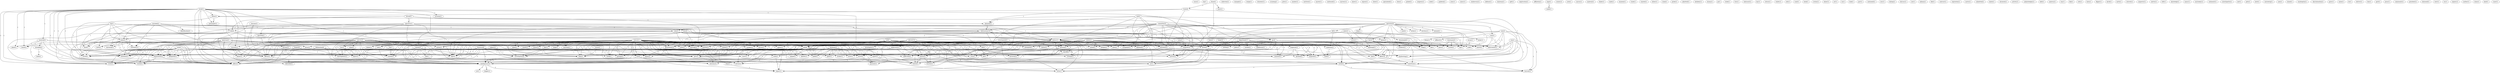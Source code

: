 digraph G {
  warn [ label="warn(1)" ];
  tip [ label="tip(1)" ];
  israel [ label="israel(1)" ];
  letter [ label="letter(2)" ];
  newspaper [ label="newspaper(1)" ];
  occasion [ label="occasion(1)" ];
  received [ label="received(2)" ];
  told [ label="told(4)" ];
  plane [ label="plane(1)" ];
  anti [ label="anti(6)" ];
  recounts [ label="recounts(1)" ];
  denies [ label="denies(1)" ];
  board [ label="board(1)" ];
  sentiment [ label="sentiment(1)" ];
  activist [ label="activist(2)" ];
  record [ label="record(1)" ];
  official [ label="official(2)" ];
  kept [ label="kept(3)" ];
  wrote [ label="wrote(1)" ];
  office [ label="office(3)" ];
  collection [ label="collection(1)" ];
  example [ label="example(1)" ];
  resign [ label="resign(1)" ];
  volunteer [ label="volunteer(1)" ];
  scumbag [ label="scumbag(1)" ];
  gritz [ label="gritz(1)" ];
  number [ label="number(1)" ];
  institute [ label="institute(1)" ];
  master [ label="master(1)" ];
  continued [ label="continued(1)" ];
  mystery [ label="mystery(1)" ];
  knew [ label="knew(1)" ];
  operation [ label="operation(4)" ];
  help [ label="help(1)" ];
  left [ label="left(1)" ];
  used [ label="used(1)" ];
  writer [ label="writer(1)" ];
  man [ label="man(2)" ];
  code [ label="code(3)" ];
  territory [ label="territory(1)" ];
  phone [ label="phone(2)" ];
  seemed [ label="seemed(1)" ];
  group [ label="group(5)" ];
  wing [ label="wing(2)" ];
  network [ label="network(3)" ];
  staff [ label="staff(1)" ];
  infiltrated [ label="infiltrated(2)" ];
  espionage [ label="espionage(1)" ];
  line [ label="line(1)" ];
  tap [ label="tap(1)" ];
  message [ label="message(2)" ];
  expose [ label="expose(1)" ];
  client [ label="client(1)" ];
  specialized [ label="specialized(1)" ];
  case [ label="case(2)" ];
  affidavit [ label="affidavit(1)" ];
  felony [ label="felony(1)" ];
  law [ label="law(3)" ];
  search [ label="search(1)" ];
  noted [ label="noted(2)" ];
  enforcement [ label="enforcement(1)" ];
  warrant [ label="warrant(1)" ];
  officer [ label="officer(3)" ];
  constitute [ label="constitute(1)" ];
  target [ label="target(3)" ];
  item [ label="item(1)" ];
  picked [ label="picked(1)" ];
  included [ label="included(2)" ];
  name [ label="name(3)" ];
  information [ label="information(10)" ];
  identification [ label="identification(2)" ];
  stationery [ label="stationery(1)" ];
  birth [ label="birth(1)" ];
  discharge [ label="discharge(1)" ];
  driver [ label="driver(3)" ];
  congress [ label="congress(1)" ];
  seek [ label="seek(1)" ];
  found [ label="found(1)" ];
  share [ label="share(1)" ];
  trash [ label="trash(4)" ];
  computer [ label="computer(3)" ];
  paddock [ label="paddock(1)" ];
  army [ label="army(1)" ];
  moved [ label="moved(2)" ];
  operative [ label="operative(1)" ];
  spy [ label="spy(6)" ];
  intelligence [ label="intelligence(10)" ];
  position [ label="position(1)" ];
  salary [ label="salary(1)" ];
  rendezvous [ label="rendezvous(1)" ];
  defense [ label="defense(1)" ];
  chairman [ label="chairman(1)" ];
  split [ label="split(1)" ];
  registration [ label="registration(1)" ];
  affiliation [ label="affiliation(1)" ];
  yigal [ label="yigal(1)" ];
  made [ label="made(1)" ];
  county [ label="county(2)" ];
  subject [ label="subject(2)" ];
  investigation [ label="investigation(4)" ];
  department [ label="department(7)" ];
  spokesman [ label="spokesman(1)" ];
  comment [ label="comment(1)" ];
  nothing [ label="nothing(1)" ];
  policy [ label="policy(1)" ];
  worked [ label="worked(1)" ];
  cooperate [ label="cooperate(2)" ];
  comment [ label="comment(1)" ];
  contact [ label="contact(1)" ];
  declined [ label="declined(2)" ];
  terrorism [ label="terrorism(1)" ];
  sheriff [ label="sheriff(4)" ];
  work [ label="work(2)" ];
  expert [ label="expert(1)" ];
  york [ label="york(1)" ];
  caucus [ label="caucus(1)" ];
  material [ label="material(1)" ];
  locker [ label="locker(1)" ];
  police [ label="police(21)" ];
  briefcase [ label="briefcase(2)" ];
  finder [ label="finder(1)" ];
  haifa [ label="haifa(1)" ];
  examine [ label="examine(1)" ];
  trade [ label="trade(1)" ];
  evidence [ label="evidence(1)" ];
  magazine [ label="magazine(1)" ];
  seized [ label="seized(1)" ];
  act [ label="act(1)" ];
  wanted [ label="wanted(1)" ];
  father [ label="father(1)" ];
  cloak [ label="cloak(1)" ];
  probe [ label="probe(1)" ];
  admitted [ label="admitted(1)" ];
  berkeley [ label="berkeley(1)" ];
  drama [ label="drama(1)" ];
  go [ label="go(1)" ];
  obtained [ label="obtained(1)" ];
  extremist [ label="extremist(2)" ];
  handwriting [ label="handwriting(1)" ];
  week [ label="week(1)" ];
  tutu [ label="tutu(1)" ];
  holocaust [ label="holocaust(1)" ];
  bay [ label="bay(1)" ];
  operated [ label="operated(1)" ];
  undercover [ label="undercover(1)" ];
  nation [ label="nation(2)" ];
  fact [ label="fact(2)" ];
  scandal [ label="scandal(1)" ];
  keep [ label="keep(2)" ];
  return [ label="return(1)" ];
  reality [ label="reality(1)" ];
  mid [ label="mid(2)" ];
  solve [ label="solve(1)" ];
  synagogue [ label="synagogue(1)" ];
  helped [ label="helped(1)" ];
  rep [ label="rep(2)" ];
  head [ label="head(1)" ];
  delegation [ label="delegation(1)" ];
  organization [ label="organization(2)" ];
  visited [ label="visited(1)" ];
  edu [ label="edu(1)" ];
  point [ label="point(2)" ];
  threatened [ label="threatened(2)" ];
  arrow [ label="arrow(1)" ];
  kill [ label="kill(1)" ];
  shotgun [ label="shotgun(1)" ];
  skinhead [ label="skinhead(1)" ];
  suall [ label="suall(1)" ];
  book [ label="book(1)" ];
  irwinn [ label="irwinn(1)" ];
  elmer [ label="elmer(1)" ];
  center [ label="center(2)" ];
  attempted [ label="attempted(1)" ];
  revenge [ label="revenge(1)" ];
  job [ label="job(1)" ];
  rival [ label="rival(1)" ];
  misuse [ label="misuse(1)" ];
  incident [ label="incident(1)" ];
  art [ label="art(1)" ];
  cia [ label="cia(1)" ];
  took [ label="took(1)" ];
  part [ label="part(1)" ];
  contained [ label="contained(1)" ];
  area [ label="area(2)" ];
  became [ label="became(2)" ];
  division [ label="division(2)" ];
  time [ label="time(4)" ];
  cory [ label="cory(1)" ];
  bishop [ label="bishop(1)" ];
  discuss [ label="discuss(1)" ];
  use [ label="use(1)" ];
  hate [ label="hate(2)" ];
  indiana [ label="indiana(1)" ];
  fled [ label="fled(1)" ];
  committee [ label="committee(3)" ];
  license [ label="license(2)" ];
  vehicle [ label="vehicle(1)" ];
  gave [ label="gave(3)" ];
  contract [ label="contract(1)" ];
  reputation [ label="reputation(1)" ];
  castro [ label="castro(1)" ];
  system [ label="system(1)" ];
  learn [ label="learn(1)" ];
  secret [ label="secret(2)" ];
  garbage [ label="garbage(2)" ];
  shredded [ label="shredded(2)" ];
  report [ label="report(2)" ];
  submitted [ label="submitted(1)" ];
  house [ label="house(2)" ];
  death [ label="death(1)" ];
  chronicle [ label="chronicle(1)" ];
  culled [ label="culled(1)" ];
  sold [ label="sold(2)" ];
  hood [ label="hood(1)" ];
  racist [ label="racist(1)" ];
  government [ label="government(3)" ];
  activity [ label="activity(1)" ];
  acknowledges [ label="acknowledges(1)" ];
  write [ label="write(1)" ];
  belli [ label="belli(1)" ];
  america [ label="america(1)" ];
  way [ label="way(1)" ];
  fink [ label="fink(1)" ];
  roth [ label="roth(1)" ];
  farm [ label="farm(1)" ];
  flipper [ label="flipper(1)" ];
  thoroughness [ label="thoroughness(1)" ];
  enjoys [ label="enjoys(1)" ];
  hochman [ label="hochman(2)" ];
  identity [ label="identity(1)" ];
  payment [ label="payment(1)" ];
  attorney [ label="attorney(3)" ];
  worker [ label="worker(1)" ];
  dealer [ label="dealer(1)" ];
  david [ label="david(1)" ];
  investigated [ label="investigated(2)" ];
  earth [ label="earth(1)" ];
  appear [ label="appear(1)" ];
  violate [ label="violate(1)" ];
  talked [ label="talked(1)" ];
  hotel [ label="hotel(1)" ];
  rewrote [ label="rewrote(1)" ];
  resistance [ label="resistance(2)" ];
  american [ label="american(1)" ];
  bullock [ label="bullock(25)" ];
  wealth [ label="wealth(1)" ];
  insists [ label="insists(1)" ];
  tells [ label="tells(1)" ];
  fraction [ label="fraction(1)" ];
  range [ label="range(1)" ];
  world [ label="world(1)" ];
  san [ label="san(4)" ];
  searched [ label="searched(1)" ];
  began [ label="began(2)" ];
  adl [ label="adl(9)" ];
  investigator [ label="investigator(1)" ];
  ron [ label="ron(2)" ];
  added [ label="added(1)" ];
  agent [ label="agent(1)" ];
  court [ label="court(1)" ];
  inspector [ label="inspector(1)" ];
  arab [ label="arab(3)" ];
  melvin [ label="melvin(1)" ];
  wife [ label="wife(1)" ];
  jewish [ label="jewish(2)" ];
  self [ label="self(1)" ];
  gerard [ label="gerard(14)" ];
  fall [ label="fall(1)" ];
  gurvitz [ label="gurvitz(5)" ];
  called [ label="called(1)" ];
  debriefed [ label="debriefed(1)" ];
  knowledge [ label="knowledge(1)" ];
  nancy [ label="nancy(1)" ];
  arab [ label="arab(1)" ];
  mccloskey [ label="mccloskey(1)" ];
  columnist [ label="columnist(1)" ];
  investigative [ label="investigative(1)" ];
  met [ label="met(1)" ];
  pete [ label="pete(1)" ];
  francisco [ label="francisco(9)" ];
  herb [ label="herb(1)" ];
  eavesdrop [ label="eavesdrop(1)" ];
  israel [ label="israel(1)" ];
  caen [ label="caen(1)" ];
  bullock [ label="bullock(1)" ];
  island [ label="island(1)" ];
  defamation [ label="defamation(8)" ];
  washington [ label="washington(1)" ];
  air [ label="air(1)" ];
  dagger [ label="dagger(1)" ];
  discrimination [ label="discrimination(1)" ];
  party [ label="party(1)" ];
  union [ label="union(1)" ];
  bo [ label="bo(1)" ];
  diego [ label="diego(1)" ];
  aryan [ label="aryan(2)" ];
  league [ label="league(9)" ];
  district [ label="district(1)" ];
  tom [ label="tom(1)" ];
  april [ label="april(1)" ];
  jesus [ label="jesus(1)" ];
  communist [ label="communist(1)" ];
  president [ label="president(1)" ];
  desmond [ label="desmond(1)" ];
  fbi [ label="fbi(7)" ];
  west [ label="west(1)" ];
  bruce [ label="bruce(2)" ];
  roy [ label="roy(1)" ];
  inquiry [ label="inquiry(1)" ];
  mother [ label="mother(1)" ];
  islam [ label="islam(1)" ];
  kind [ label="kind(1)" ];
  coast [ label="coast(1)" ];
  israel -> letter [ label="1" ];
  israel -> newspaper [ label="1" ];
  israel -> occasion [ label="1" ];
  israel -> received [ label="1" ];
  israel -> told [ label="1" ];
  israel -> plane [ label="1" ];
  israel -> anti [ label="1" ];
  israel -> recounts [ label="1" ];
  israel -> denies [ label="1" ];
  israel -> board [ label="1" ];
  israel -> sentiment [ label="1" ];
  israel -> activist [ label="1" ];
  israel -> record [ label="1" ];
  israel -> official [ label="1" ];
  israel -> kept [ label="1" ];
  israel -> wrote [ label="1" ];
  israel -> office [ label="1" ];
  operation -> help [ label="1" ];
  operation -> left [ label="1" ];
  operation -> used [ label="1" ];
  operation -> writer [ label="1" ];
  operation -> man [ label="1" ];
  operation -> code [ label="1" ];
  operation -> territory [ label="1" ];
  operation -> phone [ label="1" ];
  operation -> seemed [ label="1" ];
  operation -> group [ label="1" ];
  operation -> wing [ label="1" ];
  operation -> network [ label="1" ];
  operation -> staff [ label="1" ];
  operation -> infiltrated [ label="1" ];
  operation -> espionage [ label="1" ];
  operation -> line [ label="1" ];
  operation -> tap [ label="1" ];
  operation -> message [ label="1" ];
  case -> affidavit [ label="1" ];
  case -> felony [ label="1" ];
  case -> law [ label="1" ];
  case -> search [ label="1" ];
  case -> noted [ label="1" ];
  case -> enforcement [ label="1" ];
  case -> warrant [ label="1" ];
  case -> officer [ label="1" ];
  case -> constitute [ label="1" ];
  target -> group [ label="1" ];
  included -> name [ label="1" ];
  included -> information [ label="1" ];
  included -> identification [ label="1" ];
  included -> stationery [ label="1" ];
  included -> birth [ label="1" ];
  included -> official [ label="1" ];
  included -> discharge [ label="1" ];
  included -> driver [ label="1" ];
  found -> share [ label="1" ];
  found -> trash [ label="1" ];
  found -> computer [ label="1" ];
  moved -> operative [ label="1" ];
  moved -> spy [ label="1" ];
  moved -> told [ label="1" ];
  moved -> intelligence [ label="1" ];
  moved -> position [ label="1" ];
  yigal -> made [ label="1" ];
  subject -> investigation [ label="1" ];
  department -> spokesman [ label="1" ];
  department -> comment [ label="2" ];
  department -> nothing [ label="1" ];
  department -> policy [ label="2" ];
  department -> worked [ label="2" ];
  department -> cooperate [ label="2" ];
  department -> comment [ label="2" ];
  department -> anti [ label="2" ];
  department -> contact [ label="1" ];
  department -> officer [ label="2" ];
  department -> declined [ label="2" ];
  department -> terrorism [ label="2" ];
  department -> investigation [ label="2" ];
  department -> sheriff [ label="2" ];
  department -> work [ label="2" ];
  department -> intelligence [ label="2" ];
  department -> expert [ label="2" ];
  left -> locker [ label="1" ];
  left -> group [ label="1" ];
  left -> police [ label="1" ];
  left -> wing [ label="1" ];
  left -> briefcase [ label="1" ];
  law -> evidence [ label="1" ];
  law -> group [ label="1" ];
  law -> computer [ label="1" ];
  law -> search [ label="1" ];
  law -> noted [ label="1" ];
  law -> enforcement [ label="1" ];
  law -> magazine [ label="1" ];
  law -> warrant [ label="1" ];
  law -> officer [ label="1" ];
  law -> activist [ label="1" ];
  law -> seized [ label="1" ];
  law -> kept [ label="1" ];
  law -> act [ label="1" ];
  law -> constitute [ label="1" ];
  trash -> letter [ label="1" ];
  trash -> obtained [ label="1" ];
  trash -> extremist [ label="1" ];
  trash -> handwriting [ label="1" ];
  letter -> newspaper [ label="1" ];
  letter -> obtained [ label="1" ];
  letter -> sentiment [ label="1" ];
  operative -> operated [ label="1" ];
  operative -> told [ label="1" ];
  operative -> police [ label="1" ];
  operative -> network [ label="1" ];
  operative -> undercover [ label="1" ];
  operative -> nation [ label="1" ];
  operative -> fact [ label="1" ];
  operative -> scandal [ label="1" ];
  operative -> keep [ label="1" ];
  mid -> obtained [ label="1" ];
  mid -> spy [ label="1" ];
  mid -> police [ label="1" ];
  mid -> extremist [ label="1" ];
  mid -> solve [ label="1" ];
  mid -> synagogue [ label="1" ];
  mid -> handwriting [ label="1" ];
  mid -> helped [ label="1" ];
  rep -> name [ label="1" ];
  rep -> code [ label="1" ];
  rep -> information [ label="1" ];
  rep -> computer [ label="1" ];
  rep -> head [ label="1" ];
  rep -> delegation [ label="1" ];
  rep -> organization [ label="1" ];
  rep -> visited [ label="1" ];
  rep -> office [ label="1" ];
  point -> threatened [ label="1" ];
  point -> arrow [ label="1" ];
  point -> kill [ label="1" ];
  point -> shotgun [ label="1" ];
  point -> skinhead [ label="1" ];
  center -> group [ label="1" ];
  center -> computer [ label="1" ];
  center -> network [ label="1" ];
  center -> attempted [ label="1" ];
  center -> revenge [ label="1" ];
  center -> magazine [ label="1" ];
  center -> job [ label="1" ];
  center -> activist [ label="1" ];
  center -> rival [ label="1" ];
  center -> seized [ label="1" ];
  center -> intelligence [ label="1" ];
  center -> misuse [ label="1" ];
  center -> kept [ label="1" ];
  center -> act [ label="1" ];
  center -> incident [ label="1" ];
  area -> computer [ label="1" ];
  became -> name [ label="1" ];
  became -> division [ label="1" ];
  became -> time [ label="1" ];
  became -> police [ label="1" ];
  became -> intelligence [ label="1" ];
  obtained -> information [ label="1" ];
  man -> staff [ label="1" ];
  hate -> group [ label="1" ];
  name -> head [ label="1" ];
  name -> stationery [ label="1" ];
  name -> birth [ label="1" ];
  name -> delegation [ label="1" ];
  name -> organization [ label="1" ];
  name -> official [ label="1" ];
  name -> visited [ label="1" ];
  name -> discharge [ label="1" ];
  name -> office [ label="1" ];
  committee -> information [ label="2" ];
  committee -> group [ label="2" ];
  committee -> computer [ label="2" ];
  committee -> police [ label="1" ];
  committee -> license [ label="1" ];
  committee -> vehicle [ label="1" ];
  committee -> magazine [ label="1" ];
  committee -> activist [ label="1" ];
  committee -> gave [ label="1" ];
  committee -> seized [ label="1" ];
  committee -> kept [ label="1" ];
  committee -> act [ label="1" ];
  committee -> driver [ label="1" ];
  code -> phone [ label="1" ];
  code -> group [ label="1" ];
  code -> wing [ label="1" ];
  code -> head [ label="1" ];
  code -> network [ label="1" ];
  code -> delegation [ label="1" ];
  code -> organization [ label="1" ];
  code -> visited [ label="1" ];
  code -> tap [ label="1" ];
  code -> message [ label="1" ];
  code -> office [ label="1" ];
  phone -> group [ label="1" ];
  phone -> wing [ label="1" ];
  phone -> network [ label="1" ];
  phone -> system [ label="1" ];
  phone -> learn [ label="1" ];
  spy -> group [ label="1" ];
  spy -> wing [ label="1" ];
  spy -> secret [ label="1" ];
  spy -> staff [ label="1" ];
  spy -> infiltrated [ label="1" ];
  spy -> espionage [ label="1" ];
  spy -> garbage [ label="1" ];
  spy -> line [ label="1" ];
  received -> plane [ label="1" ];
  received -> shredded [ label="1" ];
  received -> report [ label="1" ];
  received -> board [ label="1" ];
  received -> activist [ label="1" ];
  received -> office [ label="1" ];
  operated -> house [ label="1" ];
  information -> group [ label="1" ];
  information -> police [ label="1" ];
  information -> extremist [ label="1" ];
  information -> anti [ label="1" ];
  information -> culled [ label="1" ];
  information -> sold [ label="1" ];
  information -> hood [ label="1" ];
  information -> racist [ label="1" ];
  information -> government [ label="1" ];
  cooperate -> comment [ label="1" ];
  cooperate -> declined [ label="1" ];
  group -> magazine [ label="1" ];
  group -> activist [ label="1" ];
  group -> write [ label="1" ];
  group -> act [ label="1" ];
  computer -> magazine [ label="1" ];
  computer -> activist [ label="1" ];
  computer -> kept [ label="1" ];
  computer -> act [ label="1" ];
  threatened -> wing [ label="1" ];
  threatened -> kill [ label="1" ];
  division -> thoroughness [ label="1" ];
  division -> enjoys [ label="1" ];
  hochman -> secret [ label="1" ];
  hochman -> identity [ label="1" ];
  hochman -> payment [ label="1" ];
  hochman -> attorney [ label="1" ];
  hochman -> worker [ label="1" ];
  hochman -> keep [ label="1" ];
  told -> police [ label="2" ];
  told -> anti [ label="1" ];
  told -> sentiment [ label="1" ];
  told -> record [ label="1" ];
  told -> kept [ label="1" ];
  told -> wrote [ label="1" ];
  told -> office [ label="1" ];
  time -> police [ label="2" ];
  time -> house [ label="1" ];
  time -> dealer [ label="1" ];
  time -> system [ label="1" ];
  time -> intelligence [ label="1" ];
  time -> learn [ label="1" ];
  time -> message [ label="1" ];
  investigated -> anti [ label="1" ];
  investigated -> write [ label="1" ];
  police -> wing [ label="1" ];
  police -> extremist [ label="2" ];
  police -> network [ label="1" ];
  police -> nation [ label="1" ];
  police -> comment [ label="1" ];
  police -> anti [ label="1" ];
  police -> search [ label="1" ];
  police -> license [ label="1" ];
  police -> solve [ label="2" ];
  police -> vehicle [ label="1" ];
  police -> noted [ label="1" ];
  police -> enforcement [ label="1" ];
  police -> synagogue [ label="2" ];
  police -> appear [ label="1" ];
  police -> warrant [ label="1" ];
  police -> violate [ label="1" ];
  police -> handwriting [ label="2" ];
  police -> officer [ label="4" ];
  police -> declined [ label="1" ];
  police -> terrorism [ label="1" ];
  police -> rival [ label="1" ];
  police -> gave [ label="2" ];
  police -> investigation [ label="1" ];
  police -> sheriff [ label="1" ];
  police -> work [ label="1" ];
  police -> intelligence [ label="5" ];
  police -> talked [ label="1" ];
  police -> driver [ label="1" ];
  police -> scandal [ label="1" ];
  police -> expert [ label="1" ];
  police -> constitute [ label="1" ];
  extremist -> handwriting [ label="1" ];
  extremist -> racist [ label="1" ];
  network -> revenge [ label="1" ];
  network -> job [ label="1" ];
  network -> rival [ label="1" ];
  shredded -> hotel [ label="1" ];
  shredded -> office [ label="1" ];
  resistance -> system [ label="1" ];
  resistance -> learn [ label="1" ];
  resistance -> tap [ label="1" ];
  american -> anti [ label="1" ];
  american -> license [ label="1" ];
  american -> vehicle [ label="1" ];
  american -> stationery [ label="1" ];
  american -> magazine [ label="1" ];
  american -> sentiment [ label="1" ];
  american -> activist [ label="1" ];
  american -> birth [ label="1" ];
  american -> gave [ label="1" ];
  american -> seized [ label="1" ];
  american -> delegation [ label="1" ];
  american -> record [ label="1" ];
  american -> organization [ label="1" ];
  american -> official [ label="1" ];
  american -> visited [ label="1" ];
  american -> kept [ label="2" ];
  american -> discharge [ label="1" ];
  american -> act [ label="1" ];
  american -> driver [ label="2" ];
  american -> wrote [ label="1" ];
  american -> office [ label="2" ];
  bullock -> nation [ label="1" ];
  bullock -> comment [ label="1" ];
  bullock -> anti [ label="1" ];
  bullock -> secret [ label="1" ];
  bullock -> house [ label="1" ];
  bullock -> license [ label="1" ];
  bullock -> wealth [ label="1" ];
  bullock -> insists [ label="1" ];
  bullock -> report [ label="2" ];
  bullock -> noted [ label="1" ];
  bullock -> dealer [ label="1" ];
  bullock -> magazine [ label="1" ];
  bullock -> appear [ label="1" ];
  bullock -> violate [ label="1" ];
  bullock -> tells [ label="1" ];
  bullock -> identity [ label="1" ];
  bullock -> fraction [ label="1" ];
  bullock -> payment [ label="1" ];
  bullock -> culled [ label="1" ];
  bullock -> activist [ label="1" ];
  bullock -> sold [ label="2" ];
  bullock -> write [ label="1" ];
  bullock -> gave [ label="1" ];
  bullock -> range [ label="1" ];
  bullock -> investigation [ label="1" ];
  bullock -> seized [ label="1" ];
  bullock -> garbage [ label="1" ];
  bullock -> intelligence [ label="3" ];
  bullock -> talked [ label="1" ];
  bullock -> attorney [ label="2" ];
  bullock -> position [ label="1" ];
  bullock -> official [ label="1" ];
  bullock -> kept [ label="1" ];
  bullock -> act [ label="1" ];
  bullock -> world [ label="1" ];
  bullock -> driver [ label="1" ];
  bullock -> tap [ label="1" ];
  bullock -> san [ label="1" ];
  bullock -> message [ label="1" ];
  bullock -> government [ label="2" ];
  bullock -> office [ label="1" ];
  bullock -> scandal [ label="1" ];
  bullock -> searched [ label="1" ];
  bullock -> began [ label="1" ];
  bullock -> keep [ label="1" ];
  undercover -> secret [ label="1" ];
  undercover -> infiltrated [ label="1" ];
  undercover -> garbage [ label="1" ];
  adl -> anti [ label="1" ];
  adl -> attempted [ label="1" ];
  adl -> license [ label="1" ];
  adl -> revenge [ label="1" ];
  adl -> vehicle [ label="1" ];
  adl -> contact [ label="1" ];
  adl -> fact [ label="2" ];
  adl -> kill [ label="1" ];
  adl -> job [ label="1" ];
  adl -> staff [ label="1" ];
  adl -> shotgun [ label="1" ];
  adl -> sentiment [ label="1" ];
  adl -> investigator [ label="1" ];
  adl -> infiltrated [ label="2" ];
  adl -> rival [ label="1" ];
  adl -> gave [ label="1" ];
  adl -> espionage [ label="1" ];
  adl -> thoroughness [ label="1" ];
  adl -> intelligence [ label="3" ];
  adl -> record [ label="1" ];
  adl -> position [ label="1" ];
  adl -> misuse [ label="1" ];
  adl -> kept [ label="1" ];
  adl -> driver [ label="1" ];
  adl -> wrote [ label="1" ];
  adl -> skinhead [ label="1" ];
  adl -> office [ label="1" ];
  adl -> enjoys [ label="1" ];
  adl -> began [ label="1" ];
  adl -> keep [ label="1" ];
  adl -> incident [ label="1" ];
  nation -> report [ label="1" ];
  nation -> intelligence [ label="1" ];
  nation -> office [ label="1" ];
  ron -> search [ label="1" ];
  ron -> noted [ label="1" ];
  ron -> enforcement [ label="1" ];
  ron -> warrant [ label="1" ];
  ron -> officer [ label="1" ];
  ron -> constitute [ label="1" ];
  anti -> secret [ label="1" ];
  anti -> license [ label="1" ];
  anti -> report [ label="1" ];
  anti -> vehicle [ label="1" ];
  anti -> added [ label="1" ];
  anti -> officer [ label="2" ];
  anti -> denies [ label="1" ];
  anti -> agent [ label="1" ];
  anti -> sentiment [ label="1" ];
  anti -> terrorism [ label="1" ];
  anti -> court [ label="1" ];
  anti -> gave [ label="1" ];
  anti -> investigation [ label="1" ];
  anti -> racist [ label="2" ];
  anti -> garbage [ label="1" ];
  anti -> intelligence [ label="1" ];
  anti -> official [ label="1" ];
  anti -> driver [ label="1" ];
  anti -> wrote [ label="1" ];
  anti -> office [ label="1" ];
  anti -> scandal [ label="1" ];
  anti -> expert [ label="1" ];
  secret -> payment [ label="1" ];
  secret -> attorney [ label="1" ];
  arab -> license [ label="1" ];
  arab -> vehicle [ label="1" ];
  arab -> sentiment [ label="1" ];
  arab -> gave [ label="1" ];
  arab -> delegation [ label="1" ];
  arab -> record [ label="1" ];
  arab -> organization [ label="1" ];
  arab -> visited [ label="1" ];
  arab -> kept [ label="1" ];
  arab -> driver [ label="1" ];
  arab -> wrote [ label="1" ];
  arab -> office [ label="2" ];
  license -> vehicle [ label="1" ];
  license -> fraction [ label="1" ];
  jewish -> self [ label="1" ];
  jewish -> infiltrated [ label="1" ];
  jewish -> rival [ label="1" ];
  jewish -> racist [ label="1" ];
  jewish -> delegation [ label="1" ];
  jewish -> organization [ label="2" ];
  jewish -> visited [ label="1" ];
  jewish -> office [ label="1" ];
  jewish -> began [ label="1" ];
  report -> noted [ label="1" ];
  report -> write [ label="1" ];
  report -> office [ label="1" ];
  gerard -> fall [ label="1" ];
  gerard -> noted [ label="1" ];
  gerard -> added [ label="1" ];
  gerard -> officer [ label="1" ];
  gerard -> agent [ label="1" ];
  gerard -> briefcase [ label="1" ];
  gerard -> fraction [ label="1" ];
  gerard -> sold [ label="1" ];
  gerard -> write [ label="1" ];
  gerard -> court [ label="1" ];
  gerard -> gave [ label="4" ];
  gerard -> investigation [ label="1" ];
  gerard -> intelligence [ label="3" ];
  gerard -> official [ label="1" ];
  gerard -> kept [ label="1" ];
  gerard -> driver [ label="2" ];
  gerard -> government [ label="2" ];
  gerard -> began [ label="1" ];
  noted -> warrant [ label="1" ];
  noted -> write [ label="1" ];
  gurvitz -> recounts [ label="1" ];
  gurvitz -> fact [ label="1" ];
  gurvitz -> denies [ label="1" ];
  gurvitz -> board [ label="1" ];
  gurvitz -> job [ label="2" ];
  gurvitz -> declined [ label="1" ];
  gurvitz -> activist [ label="1" ];
  gurvitz -> rival [ label="3" ];
  gurvitz -> called [ label="1" ];
  gurvitz -> intelligence [ label="4" ];
  gurvitz -> official [ label="2" ];
  gurvitz -> debriefed [ label="1" ];
  gurvitz -> misuse [ label="2" ];
  gurvitz -> scandal [ label="1" ];
  gurvitz -> keep [ label="1" ];
  gurvitz -> incident [ label="2" ];
  fact -> thoroughness [ label="1" ];
  fact -> intelligence [ label="1" ];
  fact -> enjoys [ label="1" ];
  fact -> keep [ label="1" ];
  officer -> constitute [ label="1" ];
  arab -> sentiment [ label="1" ];
  arab -> gave [ label="1" ];
  arab -> delegation [ label="1" ];
  arab -> record [ label="1" ];
  arab -> organization [ label="1" ];
  arab -> visited [ label="1" ];
  arab -> kept [ label="1" ];
  arab -> driver [ label="1" ];
  arab -> wrote [ label="1" ];
  arab -> office [ label="2" ];
  briefcase -> hood [ label="1" ];
  sold -> intelligence [ label="1" ];
  sold -> official [ label="1" ];
  francisco -> court [ label="1" ];
  francisco -> gave [ label="1" ];
  francisco -> investigation [ label="1" ];
  francisco -> work [ label="1" ];
  francisco -> intelligence [ label="2" ];
  francisco -> delegation [ label="1" ];
  francisco -> record [ label="1" ];
  francisco -> attorney [ label="1" ];
  francisco -> organization [ label="1" ];
  francisco -> line [ label="1" ];
  francisco -> helped [ label="1" ];
  francisco -> visited [ label="1" ];
  francisco -> kept [ label="1" ];
  francisco -> world [ label="1" ];
  francisco -> wrote [ label="1" ];
  francisco -> office [ label="3" ];
  francisco -> constitute [ label="1" ];
  gave -> intelligence [ label="1" ];
  gave -> driver [ label="1" ];
  israel -> record [ label="1" ];
  israel -> official [ label="1" ];
  israel -> kept [ label="1" ];
  israel -> wrote [ label="1" ];
  israel -> office [ label="1" ];
  investigation -> intelligence [ label="1" ];
  bullock -> garbage [ label="1" ];
  bullock -> intelligence [ label="3" ];
  bullock -> talked [ label="1" ];
  bullock -> attorney [ label="2" ];
  bullock -> position [ label="1" ];
  bullock -> official [ label="1" ];
  bullock -> kept [ label="1" ];
  bullock -> act [ label="1" ];
  bullock -> world [ label="1" ];
  bullock -> driver [ label="1" ];
  bullock -> tap [ label="1" ];
  bullock -> san [ label="1" ];
  bullock -> message [ label="1" ];
  bullock -> government [ label="2" ];
  bullock -> office [ label="1" ];
  bullock -> scandal [ label="1" ];
  bullock -> searched [ label="1" ];
  bullock -> began [ label="1" ];
  bullock -> keep [ label="1" ];
  sheriff -> intelligence [ label="2" ];
  sheriff -> expert [ label="2" ];
  work -> intelligence [ label="1" ];
  work -> expert [ label="1" ];
  defamation -> garbage [ label="1" ];
  defamation -> intelligence [ label="1" ];
  defamation -> organization [ label="1" ];
  defamation -> official [ label="1" ];
  defamation -> office [ label="1" ];
  defamation -> scandal [ label="1" ];
  intelligence -> air [ label="1" ];
  intelligence -> dagger [ label="1" ];
  intelligence -> expert [ label="2" ];
  organization -> visited [ label="1" ];
  organization -> office [ label="1" ];
  official -> debriefed [ label="1" ];
  diego -> expert [ label="1" ];
  aryan -> tap [ label="1" ];
  league -> office [ label="1" ];
  league -> scandal [ label="1" ];
  kept -> act [ label="1" ];
  kept -> wrote [ label="1" ];
  fbi -> office [ label="1" ];
  fbi -> scandal [ label="1" ];
  fbi -> began [ label="1" ];
  san -> office [ label="3" ];
  san -> expert [ label="1" ];
  san -> constitute [ label="1" ];
  bruce -> keep [ label="1" ];
}

